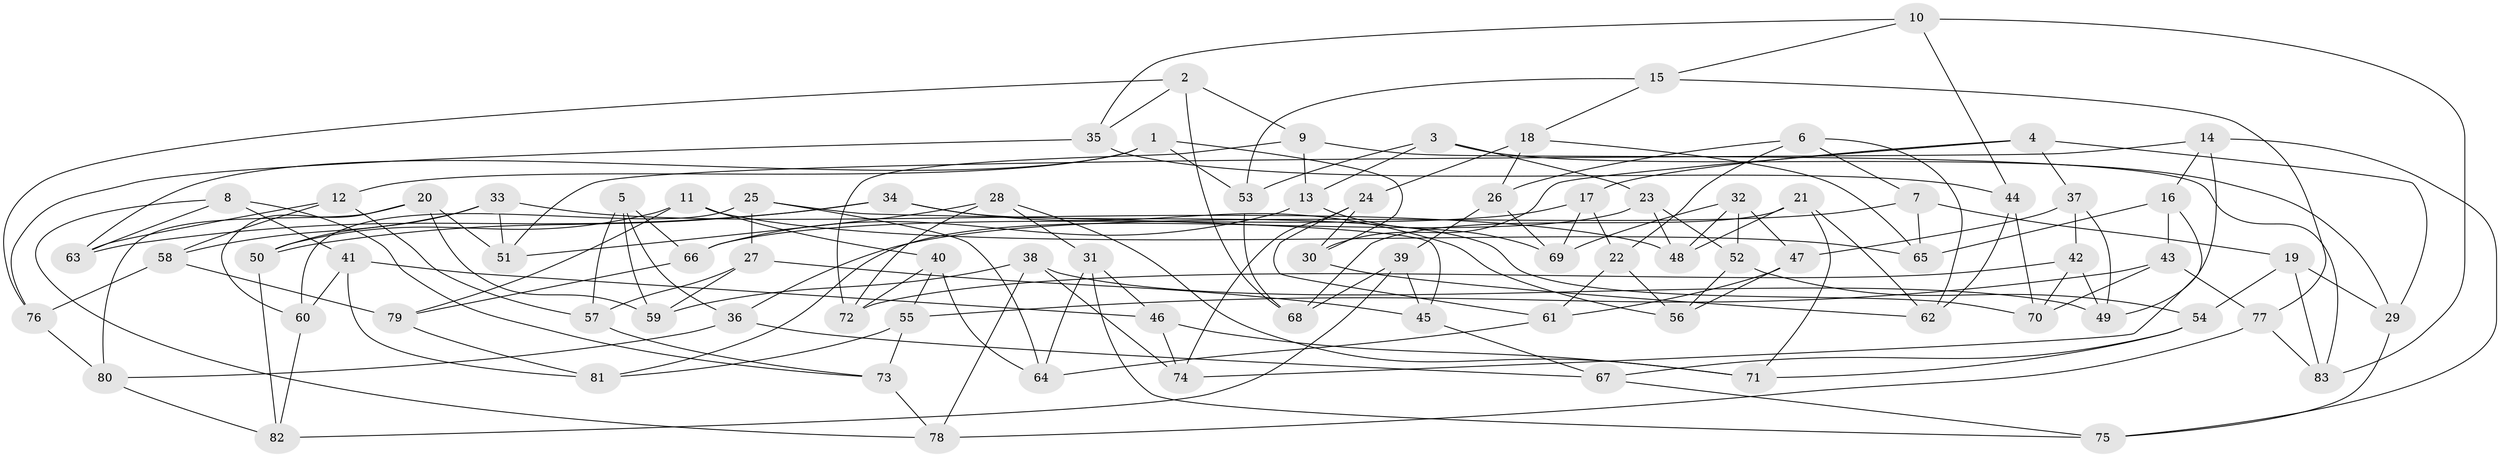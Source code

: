 // coarse degree distribution, {6: 0.29310344827586204, 5: 0.13793103448275862, 4: 0.5344827586206896, 3: 0.034482758620689655}
// Generated by graph-tools (version 1.1) at 2025/52/02/27/25 19:52:30]
// undirected, 83 vertices, 166 edges
graph export_dot {
graph [start="1"]
  node [color=gray90,style=filled];
  1;
  2;
  3;
  4;
  5;
  6;
  7;
  8;
  9;
  10;
  11;
  12;
  13;
  14;
  15;
  16;
  17;
  18;
  19;
  20;
  21;
  22;
  23;
  24;
  25;
  26;
  27;
  28;
  29;
  30;
  31;
  32;
  33;
  34;
  35;
  36;
  37;
  38;
  39;
  40;
  41;
  42;
  43;
  44;
  45;
  46;
  47;
  48;
  49;
  50;
  51;
  52;
  53;
  54;
  55;
  56;
  57;
  58;
  59;
  60;
  61;
  62;
  63;
  64;
  65;
  66;
  67;
  68;
  69;
  70;
  71;
  72;
  73;
  74;
  75;
  76;
  77;
  78;
  79;
  80;
  81;
  82;
  83;
  1 -- 53;
  1 -- 63;
  1 -- 12;
  1 -- 30;
  2 -- 68;
  2 -- 9;
  2 -- 35;
  2 -- 76;
  3 -- 29;
  3 -- 13;
  3 -- 53;
  3 -- 23;
  4 -- 29;
  4 -- 30;
  4 -- 37;
  4 -- 17;
  5 -- 59;
  5 -- 36;
  5 -- 66;
  5 -- 57;
  6 -- 22;
  6 -- 62;
  6 -- 7;
  6 -- 26;
  7 -- 65;
  7 -- 19;
  7 -- 36;
  8 -- 73;
  8 -- 78;
  8 -- 41;
  8 -- 63;
  9 -- 72;
  9 -- 13;
  9 -- 83;
  10 -- 44;
  10 -- 83;
  10 -- 35;
  10 -- 15;
  11 -- 65;
  11 -- 40;
  11 -- 79;
  11 -- 50;
  12 -- 57;
  12 -- 63;
  12 -- 58;
  13 -- 69;
  13 -- 66;
  14 -- 16;
  14 -- 75;
  14 -- 51;
  14 -- 49;
  15 -- 53;
  15 -- 77;
  15 -- 18;
  16 -- 74;
  16 -- 43;
  16 -- 65;
  17 -- 66;
  17 -- 69;
  17 -- 22;
  18 -- 65;
  18 -- 24;
  18 -- 26;
  19 -- 54;
  19 -- 83;
  19 -- 29;
  20 -- 80;
  20 -- 59;
  20 -- 60;
  20 -- 51;
  21 -- 68;
  21 -- 48;
  21 -- 62;
  21 -- 71;
  22 -- 56;
  22 -- 61;
  23 -- 81;
  23 -- 52;
  23 -- 48;
  24 -- 30;
  24 -- 61;
  24 -- 74;
  25 -- 64;
  25 -- 60;
  25 -- 27;
  25 -- 45;
  26 -- 39;
  26 -- 69;
  27 -- 57;
  27 -- 59;
  27 -- 45;
  28 -- 51;
  28 -- 72;
  28 -- 31;
  28 -- 71;
  29 -- 75;
  30 -- 62;
  31 -- 75;
  31 -- 64;
  31 -- 46;
  32 -- 69;
  32 -- 52;
  32 -- 48;
  32 -- 47;
  33 -- 58;
  33 -- 51;
  33 -- 48;
  33 -- 50;
  34 -- 56;
  34 -- 70;
  34 -- 50;
  34 -- 63;
  35 -- 76;
  35 -- 44;
  36 -- 80;
  36 -- 67;
  37 -- 49;
  37 -- 47;
  37 -- 42;
  38 -- 78;
  38 -- 49;
  38 -- 59;
  38 -- 74;
  39 -- 45;
  39 -- 68;
  39 -- 82;
  40 -- 72;
  40 -- 64;
  40 -- 55;
  41 -- 46;
  41 -- 81;
  41 -- 60;
  42 -- 72;
  42 -- 70;
  42 -- 49;
  43 -- 77;
  43 -- 55;
  43 -- 70;
  44 -- 70;
  44 -- 62;
  45 -- 67;
  46 -- 74;
  46 -- 71;
  47 -- 61;
  47 -- 56;
  50 -- 82;
  52 -- 54;
  52 -- 56;
  53 -- 68;
  54 -- 71;
  54 -- 67;
  55 -- 73;
  55 -- 81;
  57 -- 73;
  58 -- 79;
  58 -- 76;
  60 -- 82;
  61 -- 64;
  66 -- 79;
  67 -- 75;
  73 -- 78;
  76 -- 80;
  77 -- 83;
  77 -- 78;
  79 -- 81;
  80 -- 82;
}
